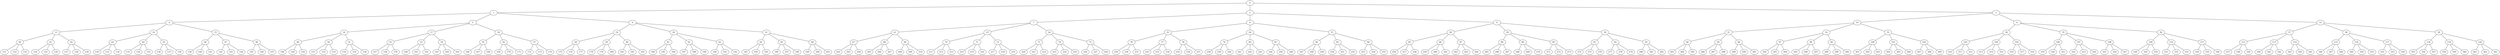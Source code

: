 graph g {0;1;2;3;4;5;6;7;8;9;10;11;12;13;14;15;16;17;18;19;20;21;22;23;24;25;26;27;28;29;30;31;32;33;34;35;36;37;38;39;40;41;42;43;44;45;46;47;48;49;50;51;52;53;54;55;56;57;58;59;60;61;62;63;64;65;66;67;68;69;70;71;72;73;74;75;76;77;78;79;80;81;82;83;84;85;86;87;88;89;90;91;92;93;94;95;96;97;98;99;100;101;102;103;104;105;106;107;108;109;110;111;112;113;114;115;116;117;118;119;120;121;122;123;124;125;126;127;128;129;130;131;132;133;134;135;136;137;138;139;140;141;142;143;144;145;146;147;148;149;150;151;152;153;154;155;156;157;158;159;160;161;162;163;164;165;166;167;168;169;170;171;172;173;174;175;176;177;178;179;180;181;182;183;184;185;186;187;188;189;190;191;192;193;194;195;196;197;198;199;200;201;202;203;204;205;206;207;208;209;210;211;212;213;214;215;216;217;218;219;220;221;222;223;224;225;226;227;228;229;230;231;232;233;234;235;236;237;238;239;240;241;242;243;244;245;246;247;248;249;250;251;252;253;254;255;256;257;258;259;260;261;262;263;264;265;266;267;268;269;270;271;272;273;274;275;276;277;278;279;280;281;282;283;284;285;286;287;288;289;290;291;292;293;294;295;296;297;298;299;300;301;302;303;304;305;306;307;308;309;310;311;312;313;314;315;316;317;318;319;320;321;322;323;324;325;326;327;328;329;330;331;332;333;334;335;336;337;338;339;340;341;342;343;344;345;346;347;348;349;350;351;352;353;354;355;356;357;358;359;360;361;362;363;0 -- 1;0 -- 2;0 -- 3;1 -- 4;1 -- 5;1 -- 6;2 -- 7;2 -- 8;2 -- 9;3 -- 10;3 -- 11;3 -- 12;4 -- 13;4 -- 14;4 -- 15;5 -- 16;5 -- 17;5 -- 18;6 -- 19;6 -- 20;6 -- 21;7 -- 22;7 -- 23;7 -- 24;8 -- 25;8 -- 26;8 -- 27;9 -- 28;9 -- 29;9 -- 30;10 -- 31;10 -- 32;10 -- 33;11 -- 34;11 -- 35;11 -- 36;12 -- 37;12 -- 38;12 -- 39;13 -- 40;13 -- 41;13 -- 42;14 -- 43;14 -- 44;14 -- 45;15 -- 46;15 -- 47;15 -- 48;16 -- 49;16 -- 50;16 -- 51;17 -- 52;17 -- 53;17 -- 54;18 -- 55;18 -- 56;18 -- 57;19 -- 58;19 -- 59;19 -- 60;20 -- 61;20 -- 62;20 -- 63;21 -- 64;21 -- 65;21 -- 66;22 -- 67;22 -- 68;22 -- 69;23 -- 70;23 -- 71;23 -- 72;24 -- 73;24 -- 74;24 -- 75;25 -- 76;25 -- 77;25 -- 78;26 -- 79;26 -- 80;26 -- 81;27 -- 82;27 -- 83;27 -- 84;28 -- 85;28 -- 86;28 -- 87;29 -- 88;29 -- 89;29 -- 90;30 -- 91;30 -- 92;30 -- 93;31 -- 94;31 -- 95;31 -- 96;32 -- 97;32 -- 98;32 -- 99;33 -- 100;33 -- 101;33 -- 102;34 -- 103;34 -- 104;34 -- 105;35 -- 106;35 -- 107;35 -- 108;36 -- 109;36 -- 110;36 -- 111;37 -- 112;37 -- 113;37 -- 114;38 -- 115;38 -- 116;38 -- 117;39 -- 118;39 -- 119;39 -- 120;40 -- 121;40 -- 122;40 -- 123;41 -- 124;41 -- 125;41 -- 126;42 -- 127;42 -- 128;42 -- 129;43 -- 130;43 -- 131;43 -- 132;44 -- 133;44 -- 134;44 -- 135;45 -- 136;45 -- 137;45 -- 138;46 -- 139;46 -- 140;46 -- 141;47 -- 142;47 -- 143;47 -- 144;48 -- 145;48 -- 146;48 -- 147;49 -- 148;49 -- 149;49 -- 150;50 -- 151;50 -- 152;50 -- 153;51 -- 154;51 -- 155;51 -- 156;52 -- 157;52 -- 158;52 -- 159;53 -- 160;53 -- 161;53 -- 162;54 -- 163;54 -- 164;54 -- 165;55 -- 166;55 -- 167;55 -- 168;56 -- 169;56 -- 170;56 -- 171;57 -- 172;57 -- 173;57 -- 174;58 -- 175;58 -- 176;58 -- 177;59 -- 178;59 -- 179;59 -- 180;60 -- 181;60 -- 182;60 -- 183;61 -- 184;61 -- 185;61 -- 186;62 -- 187;62 -- 188;62 -- 189;63 -- 190;63 -- 191;63 -- 192;64 -- 193;64 -- 194;64 -- 195;65 -- 196;65 -- 197;65 -- 198;66 -- 199;66 -- 200;66 -- 201;67 -- 202;67 -- 203;67 -- 204;68 -- 205;68 -- 206;68 -- 207;69 -- 208;69 -- 209;69 -- 210;70 -- 211;70 -- 212;70 -- 213;71 -- 214;71 -- 215;71 -- 216;72 -- 217;72 -- 218;72 -- 219;73 -- 220;73 -- 221;73 -- 222;74 -- 223;74 -- 224;74 -- 225;75 -- 226;75 -- 227;75 -- 228;76 -- 229;76 -- 230;76 -- 231;77 -- 232;77 -- 233;77 -- 234;78 -- 235;78 -- 236;78 -- 237;79 -- 238;79 -- 239;79 -- 240;80 -- 241;80 -- 242;80 -- 243;81 -- 244;81 -- 245;81 -- 246;82 -- 247;82 -- 248;82 -- 249;83 -- 250;83 -- 251;83 -- 252;84 -- 253;84 -- 254;84 -- 255;85 -- 256;85 -- 257;85 -- 258;86 -- 259;86 -- 260;86 -- 261;87 -- 262;87 -- 263;87 -- 264;88 -- 265;88 -- 266;88 -- 267;89 -- 268;89 -- 269;89 -- 270;90 -- 271;90 -- 272;90 -- 273;91 -- 274;91 -- 275;91 -- 276;92 -- 277;92 -- 278;92 -- 279;93 -- 280;93 -- 281;93 -- 282;94 -- 283;94 -- 284;94 -- 285;95 -- 286;95 -- 287;95 -- 288;96 -- 289;96 -- 290;96 -- 291;97 -- 292;97 -- 293;97 -- 294;98 -- 295;98 -- 296;98 -- 297;99 -- 298;99 -- 299;99 -- 300;100 -- 301;100 -- 302;100 -- 303;101 -- 304;101 -- 305;101 -- 306;102 -- 307;102 -- 308;102 -- 309;103 -- 310;103 -- 311;103 -- 312;104 -- 313;104 -- 314;104 -- 315;105 -- 316;105 -- 317;105 -- 318;106 -- 319;106 -- 320;106 -- 321;107 -- 322;107 -- 323;107 -- 324;108 -- 325;108 -- 326;108 -- 327;109 -- 328;109 -- 329;109 -- 330;110 -- 331;110 -- 332;110 -- 333;111 -- 334;111 -- 335;111 -- 336;112 -- 337;112 -- 338;112 -- 339;113 -- 340;113 -- 341;113 -- 342;114 -- 343;114 -- 344;114 -- 345;115 -- 346;115 -- 347;115 -- 348;116 -- 349;116 -- 350;116 -- 351;117 -- 352;117 -- 353;117 -- 354;118 -- 355;118 -- 356;118 -- 357;119 -- 358;119 -- 359;119 -- 360;120 -- 361;120 -- 362;120 -- 363;}